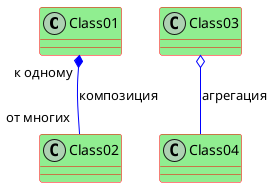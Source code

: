 @startuml

skinparam class {
    BackgroundColor LightGreen
    ArrowColor      Blue
    BorderColor     Red
}

skinparam StereotypeABackgroundColor Magenta

Class01 "к одному" *-- "от многих" Class02 : композиция

Class03 o-- Class04 : агрегация

@enduml